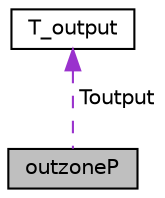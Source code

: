 digraph "outzoneP"
{
 // LATEX_PDF_SIZE
  edge [fontname="Helvetica",fontsize="10",labelfontname="Helvetica",labelfontsize="10"];
  node [fontname="Helvetica",fontsize="10",shape=record];
  Node1 [label="outzoneP",height=0.2,width=0.4,color="black", fillcolor="grey75", style="filled", fontcolor="black",tooltip=" "];
  Node2 -> Node1 [dir="back",color="darkorchid3",fontsize="10",style="dashed",label=" Toutput" ,fontname="Helvetica"];
  Node2 [label="T_output",height=0.2,width=0.4,color="black", fillcolor="white", style="filled",URL="$classT__output.html",tooltip=" "];
}
